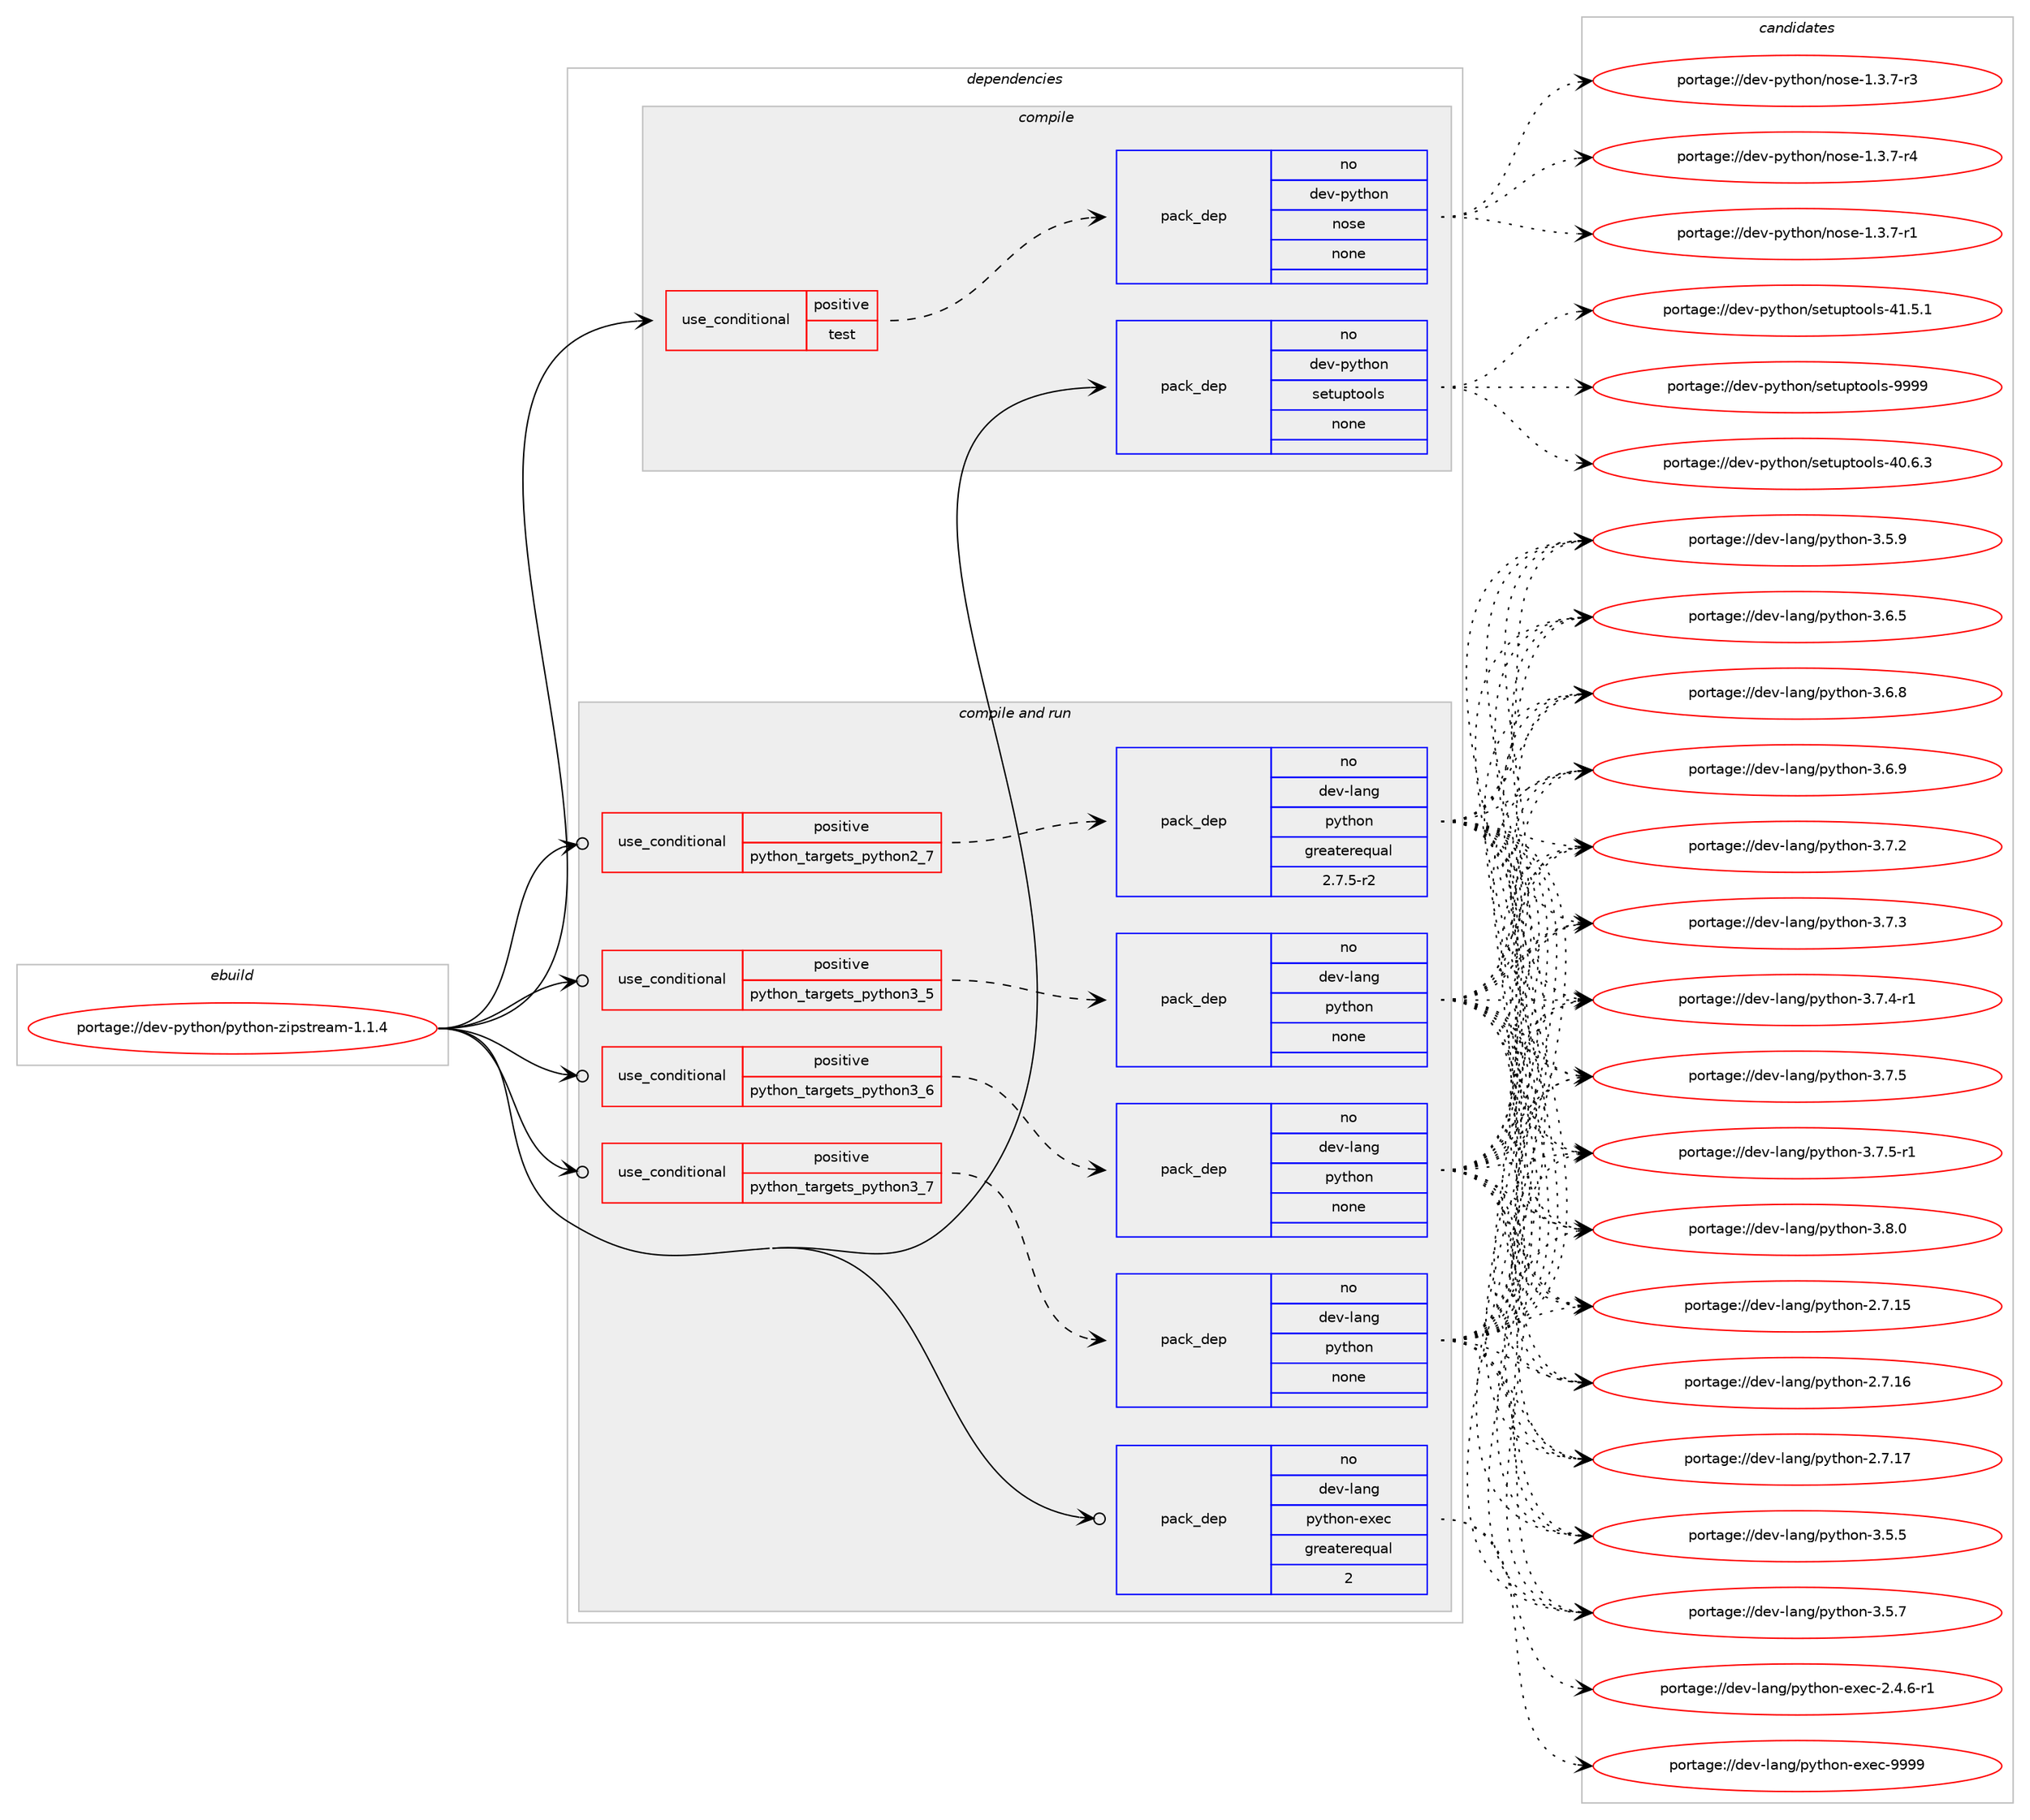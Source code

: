 digraph prolog {

# *************
# Graph options
# *************

newrank=true;
concentrate=true;
compound=true;
graph [rankdir=LR,fontname=Helvetica,fontsize=10,ranksep=1.5];#, ranksep=2.5, nodesep=0.2];
edge  [arrowhead=vee];
node  [fontname=Helvetica,fontsize=10];

# **********
# The ebuild
# **********

subgraph cluster_leftcol {
color=gray;
rank=same;
label=<<i>ebuild</i>>;
id [label="portage://dev-python/python-zipstream-1.1.4", color=red, width=4, href="../dev-python/python-zipstream-1.1.4.svg"];
}

# ****************
# The dependencies
# ****************

subgraph cluster_midcol {
color=gray;
label=<<i>dependencies</i>>;
subgraph cluster_compile {
fillcolor="#eeeeee";
style=filled;
label=<<i>compile</i>>;
subgraph cond37331 {
dependency168376 [label=<<TABLE BORDER="0" CELLBORDER="1" CELLSPACING="0" CELLPADDING="4"><TR><TD ROWSPAN="3" CELLPADDING="10">use_conditional</TD></TR><TR><TD>positive</TD></TR><TR><TD>test</TD></TR></TABLE>>, shape=none, color=red];
subgraph pack127651 {
dependency168377 [label=<<TABLE BORDER="0" CELLBORDER="1" CELLSPACING="0" CELLPADDING="4" WIDTH="220"><TR><TD ROWSPAN="6" CELLPADDING="30">pack_dep</TD></TR><TR><TD WIDTH="110">no</TD></TR><TR><TD>dev-python</TD></TR><TR><TD>nose</TD></TR><TR><TD>none</TD></TR><TR><TD></TD></TR></TABLE>>, shape=none, color=blue];
}
dependency168376:e -> dependency168377:w [weight=20,style="dashed",arrowhead="vee"];
}
id:e -> dependency168376:w [weight=20,style="solid",arrowhead="vee"];
subgraph pack127652 {
dependency168378 [label=<<TABLE BORDER="0" CELLBORDER="1" CELLSPACING="0" CELLPADDING="4" WIDTH="220"><TR><TD ROWSPAN="6" CELLPADDING="30">pack_dep</TD></TR><TR><TD WIDTH="110">no</TD></TR><TR><TD>dev-python</TD></TR><TR><TD>setuptools</TD></TR><TR><TD>none</TD></TR><TR><TD></TD></TR></TABLE>>, shape=none, color=blue];
}
id:e -> dependency168378:w [weight=20,style="solid",arrowhead="vee"];
}
subgraph cluster_compileandrun {
fillcolor="#eeeeee";
style=filled;
label=<<i>compile and run</i>>;
subgraph cond37332 {
dependency168379 [label=<<TABLE BORDER="0" CELLBORDER="1" CELLSPACING="0" CELLPADDING="4"><TR><TD ROWSPAN="3" CELLPADDING="10">use_conditional</TD></TR><TR><TD>positive</TD></TR><TR><TD>python_targets_python2_7</TD></TR></TABLE>>, shape=none, color=red];
subgraph pack127653 {
dependency168380 [label=<<TABLE BORDER="0" CELLBORDER="1" CELLSPACING="0" CELLPADDING="4" WIDTH="220"><TR><TD ROWSPAN="6" CELLPADDING="30">pack_dep</TD></TR><TR><TD WIDTH="110">no</TD></TR><TR><TD>dev-lang</TD></TR><TR><TD>python</TD></TR><TR><TD>greaterequal</TD></TR><TR><TD>2.7.5-r2</TD></TR></TABLE>>, shape=none, color=blue];
}
dependency168379:e -> dependency168380:w [weight=20,style="dashed",arrowhead="vee"];
}
id:e -> dependency168379:w [weight=20,style="solid",arrowhead="odotvee"];
subgraph cond37333 {
dependency168381 [label=<<TABLE BORDER="0" CELLBORDER="1" CELLSPACING="0" CELLPADDING="4"><TR><TD ROWSPAN="3" CELLPADDING="10">use_conditional</TD></TR><TR><TD>positive</TD></TR><TR><TD>python_targets_python3_5</TD></TR></TABLE>>, shape=none, color=red];
subgraph pack127654 {
dependency168382 [label=<<TABLE BORDER="0" CELLBORDER="1" CELLSPACING="0" CELLPADDING="4" WIDTH="220"><TR><TD ROWSPAN="6" CELLPADDING="30">pack_dep</TD></TR><TR><TD WIDTH="110">no</TD></TR><TR><TD>dev-lang</TD></TR><TR><TD>python</TD></TR><TR><TD>none</TD></TR><TR><TD></TD></TR></TABLE>>, shape=none, color=blue];
}
dependency168381:e -> dependency168382:w [weight=20,style="dashed",arrowhead="vee"];
}
id:e -> dependency168381:w [weight=20,style="solid",arrowhead="odotvee"];
subgraph cond37334 {
dependency168383 [label=<<TABLE BORDER="0" CELLBORDER="1" CELLSPACING="0" CELLPADDING="4"><TR><TD ROWSPAN="3" CELLPADDING="10">use_conditional</TD></TR><TR><TD>positive</TD></TR><TR><TD>python_targets_python3_6</TD></TR></TABLE>>, shape=none, color=red];
subgraph pack127655 {
dependency168384 [label=<<TABLE BORDER="0" CELLBORDER="1" CELLSPACING="0" CELLPADDING="4" WIDTH="220"><TR><TD ROWSPAN="6" CELLPADDING="30">pack_dep</TD></TR><TR><TD WIDTH="110">no</TD></TR><TR><TD>dev-lang</TD></TR><TR><TD>python</TD></TR><TR><TD>none</TD></TR><TR><TD></TD></TR></TABLE>>, shape=none, color=blue];
}
dependency168383:e -> dependency168384:w [weight=20,style="dashed",arrowhead="vee"];
}
id:e -> dependency168383:w [weight=20,style="solid",arrowhead="odotvee"];
subgraph cond37335 {
dependency168385 [label=<<TABLE BORDER="0" CELLBORDER="1" CELLSPACING="0" CELLPADDING="4"><TR><TD ROWSPAN="3" CELLPADDING="10">use_conditional</TD></TR><TR><TD>positive</TD></TR><TR><TD>python_targets_python3_7</TD></TR></TABLE>>, shape=none, color=red];
subgraph pack127656 {
dependency168386 [label=<<TABLE BORDER="0" CELLBORDER="1" CELLSPACING="0" CELLPADDING="4" WIDTH="220"><TR><TD ROWSPAN="6" CELLPADDING="30">pack_dep</TD></TR><TR><TD WIDTH="110">no</TD></TR><TR><TD>dev-lang</TD></TR><TR><TD>python</TD></TR><TR><TD>none</TD></TR><TR><TD></TD></TR></TABLE>>, shape=none, color=blue];
}
dependency168385:e -> dependency168386:w [weight=20,style="dashed",arrowhead="vee"];
}
id:e -> dependency168385:w [weight=20,style="solid",arrowhead="odotvee"];
subgraph pack127657 {
dependency168387 [label=<<TABLE BORDER="0" CELLBORDER="1" CELLSPACING="0" CELLPADDING="4" WIDTH="220"><TR><TD ROWSPAN="6" CELLPADDING="30">pack_dep</TD></TR><TR><TD WIDTH="110">no</TD></TR><TR><TD>dev-lang</TD></TR><TR><TD>python-exec</TD></TR><TR><TD>greaterequal</TD></TR><TR><TD>2</TD></TR></TABLE>>, shape=none, color=blue];
}
id:e -> dependency168387:w [weight=20,style="solid",arrowhead="odotvee"];
}
subgraph cluster_run {
fillcolor="#eeeeee";
style=filled;
label=<<i>run</i>>;
}
}

# **************
# The candidates
# **************

subgraph cluster_choices {
rank=same;
color=gray;
label=<<i>candidates</i>>;

subgraph choice127651 {
color=black;
nodesep=1;
choiceportage10010111845112121116104111110471101111151014549465146554511449 [label="portage://dev-python/nose-1.3.7-r1", color=red, width=4,href="../dev-python/nose-1.3.7-r1.svg"];
choiceportage10010111845112121116104111110471101111151014549465146554511451 [label="portage://dev-python/nose-1.3.7-r3", color=red, width=4,href="../dev-python/nose-1.3.7-r3.svg"];
choiceportage10010111845112121116104111110471101111151014549465146554511452 [label="portage://dev-python/nose-1.3.7-r4", color=red, width=4,href="../dev-python/nose-1.3.7-r4.svg"];
dependency168377:e -> choiceportage10010111845112121116104111110471101111151014549465146554511449:w [style=dotted,weight="100"];
dependency168377:e -> choiceportage10010111845112121116104111110471101111151014549465146554511451:w [style=dotted,weight="100"];
dependency168377:e -> choiceportage10010111845112121116104111110471101111151014549465146554511452:w [style=dotted,weight="100"];
}
subgraph choice127652 {
color=black;
nodesep=1;
choiceportage100101118451121211161041111104711510111611711211611111110811545524846544651 [label="portage://dev-python/setuptools-40.6.3", color=red, width=4,href="../dev-python/setuptools-40.6.3.svg"];
choiceportage100101118451121211161041111104711510111611711211611111110811545524946534649 [label="portage://dev-python/setuptools-41.5.1", color=red, width=4,href="../dev-python/setuptools-41.5.1.svg"];
choiceportage10010111845112121116104111110471151011161171121161111111081154557575757 [label="portage://dev-python/setuptools-9999", color=red, width=4,href="../dev-python/setuptools-9999.svg"];
dependency168378:e -> choiceportage100101118451121211161041111104711510111611711211611111110811545524846544651:w [style=dotted,weight="100"];
dependency168378:e -> choiceportage100101118451121211161041111104711510111611711211611111110811545524946534649:w [style=dotted,weight="100"];
dependency168378:e -> choiceportage10010111845112121116104111110471151011161171121161111111081154557575757:w [style=dotted,weight="100"];
}
subgraph choice127653 {
color=black;
nodesep=1;
choiceportage10010111845108971101034711212111610411111045504655464953 [label="portage://dev-lang/python-2.7.15", color=red, width=4,href="../dev-lang/python-2.7.15.svg"];
choiceportage10010111845108971101034711212111610411111045504655464954 [label="portage://dev-lang/python-2.7.16", color=red, width=4,href="../dev-lang/python-2.7.16.svg"];
choiceportage10010111845108971101034711212111610411111045504655464955 [label="portage://dev-lang/python-2.7.17", color=red, width=4,href="../dev-lang/python-2.7.17.svg"];
choiceportage100101118451089711010347112121116104111110455146534653 [label="portage://dev-lang/python-3.5.5", color=red, width=4,href="../dev-lang/python-3.5.5.svg"];
choiceportage100101118451089711010347112121116104111110455146534655 [label="portage://dev-lang/python-3.5.7", color=red, width=4,href="../dev-lang/python-3.5.7.svg"];
choiceportage100101118451089711010347112121116104111110455146534657 [label="portage://dev-lang/python-3.5.9", color=red, width=4,href="../dev-lang/python-3.5.9.svg"];
choiceportage100101118451089711010347112121116104111110455146544653 [label="portage://dev-lang/python-3.6.5", color=red, width=4,href="../dev-lang/python-3.6.5.svg"];
choiceportage100101118451089711010347112121116104111110455146544656 [label="portage://dev-lang/python-3.6.8", color=red, width=4,href="../dev-lang/python-3.6.8.svg"];
choiceportage100101118451089711010347112121116104111110455146544657 [label="portage://dev-lang/python-3.6.9", color=red, width=4,href="../dev-lang/python-3.6.9.svg"];
choiceportage100101118451089711010347112121116104111110455146554650 [label="portage://dev-lang/python-3.7.2", color=red, width=4,href="../dev-lang/python-3.7.2.svg"];
choiceportage100101118451089711010347112121116104111110455146554651 [label="portage://dev-lang/python-3.7.3", color=red, width=4,href="../dev-lang/python-3.7.3.svg"];
choiceportage1001011184510897110103471121211161041111104551465546524511449 [label="portage://dev-lang/python-3.7.4-r1", color=red, width=4,href="../dev-lang/python-3.7.4-r1.svg"];
choiceportage100101118451089711010347112121116104111110455146554653 [label="portage://dev-lang/python-3.7.5", color=red, width=4,href="../dev-lang/python-3.7.5.svg"];
choiceportage1001011184510897110103471121211161041111104551465546534511449 [label="portage://dev-lang/python-3.7.5-r1", color=red, width=4,href="../dev-lang/python-3.7.5-r1.svg"];
choiceportage100101118451089711010347112121116104111110455146564648 [label="portage://dev-lang/python-3.8.0", color=red, width=4,href="../dev-lang/python-3.8.0.svg"];
dependency168380:e -> choiceportage10010111845108971101034711212111610411111045504655464953:w [style=dotted,weight="100"];
dependency168380:e -> choiceportage10010111845108971101034711212111610411111045504655464954:w [style=dotted,weight="100"];
dependency168380:e -> choiceportage10010111845108971101034711212111610411111045504655464955:w [style=dotted,weight="100"];
dependency168380:e -> choiceportage100101118451089711010347112121116104111110455146534653:w [style=dotted,weight="100"];
dependency168380:e -> choiceportage100101118451089711010347112121116104111110455146534655:w [style=dotted,weight="100"];
dependency168380:e -> choiceportage100101118451089711010347112121116104111110455146534657:w [style=dotted,weight="100"];
dependency168380:e -> choiceportage100101118451089711010347112121116104111110455146544653:w [style=dotted,weight="100"];
dependency168380:e -> choiceportage100101118451089711010347112121116104111110455146544656:w [style=dotted,weight="100"];
dependency168380:e -> choiceportage100101118451089711010347112121116104111110455146544657:w [style=dotted,weight="100"];
dependency168380:e -> choiceportage100101118451089711010347112121116104111110455146554650:w [style=dotted,weight="100"];
dependency168380:e -> choiceportage100101118451089711010347112121116104111110455146554651:w [style=dotted,weight="100"];
dependency168380:e -> choiceportage1001011184510897110103471121211161041111104551465546524511449:w [style=dotted,weight="100"];
dependency168380:e -> choiceportage100101118451089711010347112121116104111110455146554653:w [style=dotted,weight="100"];
dependency168380:e -> choiceportage1001011184510897110103471121211161041111104551465546534511449:w [style=dotted,weight="100"];
dependency168380:e -> choiceportage100101118451089711010347112121116104111110455146564648:w [style=dotted,weight="100"];
}
subgraph choice127654 {
color=black;
nodesep=1;
choiceportage10010111845108971101034711212111610411111045504655464953 [label="portage://dev-lang/python-2.7.15", color=red, width=4,href="../dev-lang/python-2.7.15.svg"];
choiceportage10010111845108971101034711212111610411111045504655464954 [label="portage://dev-lang/python-2.7.16", color=red, width=4,href="../dev-lang/python-2.7.16.svg"];
choiceportage10010111845108971101034711212111610411111045504655464955 [label="portage://dev-lang/python-2.7.17", color=red, width=4,href="../dev-lang/python-2.7.17.svg"];
choiceportage100101118451089711010347112121116104111110455146534653 [label="portage://dev-lang/python-3.5.5", color=red, width=4,href="../dev-lang/python-3.5.5.svg"];
choiceportage100101118451089711010347112121116104111110455146534655 [label="portage://dev-lang/python-3.5.7", color=red, width=4,href="../dev-lang/python-3.5.7.svg"];
choiceportage100101118451089711010347112121116104111110455146534657 [label="portage://dev-lang/python-3.5.9", color=red, width=4,href="../dev-lang/python-3.5.9.svg"];
choiceportage100101118451089711010347112121116104111110455146544653 [label="portage://dev-lang/python-3.6.5", color=red, width=4,href="../dev-lang/python-3.6.5.svg"];
choiceportage100101118451089711010347112121116104111110455146544656 [label="portage://dev-lang/python-3.6.8", color=red, width=4,href="../dev-lang/python-3.6.8.svg"];
choiceportage100101118451089711010347112121116104111110455146544657 [label="portage://dev-lang/python-3.6.9", color=red, width=4,href="../dev-lang/python-3.6.9.svg"];
choiceportage100101118451089711010347112121116104111110455146554650 [label="portage://dev-lang/python-3.7.2", color=red, width=4,href="../dev-lang/python-3.7.2.svg"];
choiceportage100101118451089711010347112121116104111110455146554651 [label="portage://dev-lang/python-3.7.3", color=red, width=4,href="../dev-lang/python-3.7.3.svg"];
choiceportage1001011184510897110103471121211161041111104551465546524511449 [label="portage://dev-lang/python-3.7.4-r1", color=red, width=4,href="../dev-lang/python-3.7.4-r1.svg"];
choiceportage100101118451089711010347112121116104111110455146554653 [label="portage://dev-lang/python-3.7.5", color=red, width=4,href="../dev-lang/python-3.7.5.svg"];
choiceportage1001011184510897110103471121211161041111104551465546534511449 [label="portage://dev-lang/python-3.7.5-r1", color=red, width=4,href="../dev-lang/python-3.7.5-r1.svg"];
choiceportage100101118451089711010347112121116104111110455146564648 [label="portage://dev-lang/python-3.8.0", color=red, width=4,href="../dev-lang/python-3.8.0.svg"];
dependency168382:e -> choiceportage10010111845108971101034711212111610411111045504655464953:w [style=dotted,weight="100"];
dependency168382:e -> choiceportage10010111845108971101034711212111610411111045504655464954:w [style=dotted,weight="100"];
dependency168382:e -> choiceportage10010111845108971101034711212111610411111045504655464955:w [style=dotted,weight="100"];
dependency168382:e -> choiceportage100101118451089711010347112121116104111110455146534653:w [style=dotted,weight="100"];
dependency168382:e -> choiceportage100101118451089711010347112121116104111110455146534655:w [style=dotted,weight="100"];
dependency168382:e -> choiceportage100101118451089711010347112121116104111110455146534657:w [style=dotted,weight="100"];
dependency168382:e -> choiceportage100101118451089711010347112121116104111110455146544653:w [style=dotted,weight="100"];
dependency168382:e -> choiceportage100101118451089711010347112121116104111110455146544656:w [style=dotted,weight="100"];
dependency168382:e -> choiceportage100101118451089711010347112121116104111110455146544657:w [style=dotted,weight="100"];
dependency168382:e -> choiceportage100101118451089711010347112121116104111110455146554650:w [style=dotted,weight="100"];
dependency168382:e -> choiceportage100101118451089711010347112121116104111110455146554651:w [style=dotted,weight="100"];
dependency168382:e -> choiceportage1001011184510897110103471121211161041111104551465546524511449:w [style=dotted,weight="100"];
dependency168382:e -> choiceportage100101118451089711010347112121116104111110455146554653:w [style=dotted,weight="100"];
dependency168382:e -> choiceportage1001011184510897110103471121211161041111104551465546534511449:w [style=dotted,weight="100"];
dependency168382:e -> choiceportage100101118451089711010347112121116104111110455146564648:w [style=dotted,weight="100"];
}
subgraph choice127655 {
color=black;
nodesep=1;
choiceportage10010111845108971101034711212111610411111045504655464953 [label="portage://dev-lang/python-2.7.15", color=red, width=4,href="../dev-lang/python-2.7.15.svg"];
choiceportage10010111845108971101034711212111610411111045504655464954 [label="portage://dev-lang/python-2.7.16", color=red, width=4,href="../dev-lang/python-2.7.16.svg"];
choiceportage10010111845108971101034711212111610411111045504655464955 [label="portage://dev-lang/python-2.7.17", color=red, width=4,href="../dev-lang/python-2.7.17.svg"];
choiceportage100101118451089711010347112121116104111110455146534653 [label="portage://dev-lang/python-3.5.5", color=red, width=4,href="../dev-lang/python-3.5.5.svg"];
choiceportage100101118451089711010347112121116104111110455146534655 [label="portage://dev-lang/python-3.5.7", color=red, width=4,href="../dev-lang/python-3.5.7.svg"];
choiceportage100101118451089711010347112121116104111110455146534657 [label="portage://dev-lang/python-3.5.9", color=red, width=4,href="../dev-lang/python-3.5.9.svg"];
choiceportage100101118451089711010347112121116104111110455146544653 [label="portage://dev-lang/python-3.6.5", color=red, width=4,href="../dev-lang/python-3.6.5.svg"];
choiceportage100101118451089711010347112121116104111110455146544656 [label="portage://dev-lang/python-3.6.8", color=red, width=4,href="../dev-lang/python-3.6.8.svg"];
choiceportage100101118451089711010347112121116104111110455146544657 [label="portage://dev-lang/python-3.6.9", color=red, width=4,href="../dev-lang/python-3.6.9.svg"];
choiceportage100101118451089711010347112121116104111110455146554650 [label="portage://dev-lang/python-3.7.2", color=red, width=4,href="../dev-lang/python-3.7.2.svg"];
choiceportage100101118451089711010347112121116104111110455146554651 [label="portage://dev-lang/python-3.7.3", color=red, width=4,href="../dev-lang/python-3.7.3.svg"];
choiceportage1001011184510897110103471121211161041111104551465546524511449 [label="portage://dev-lang/python-3.7.4-r1", color=red, width=4,href="../dev-lang/python-3.7.4-r1.svg"];
choiceportage100101118451089711010347112121116104111110455146554653 [label="portage://dev-lang/python-3.7.5", color=red, width=4,href="../dev-lang/python-3.7.5.svg"];
choiceportage1001011184510897110103471121211161041111104551465546534511449 [label="portage://dev-lang/python-3.7.5-r1", color=red, width=4,href="../dev-lang/python-3.7.5-r1.svg"];
choiceportage100101118451089711010347112121116104111110455146564648 [label="portage://dev-lang/python-3.8.0", color=red, width=4,href="../dev-lang/python-3.8.0.svg"];
dependency168384:e -> choiceportage10010111845108971101034711212111610411111045504655464953:w [style=dotted,weight="100"];
dependency168384:e -> choiceportage10010111845108971101034711212111610411111045504655464954:w [style=dotted,weight="100"];
dependency168384:e -> choiceportage10010111845108971101034711212111610411111045504655464955:w [style=dotted,weight="100"];
dependency168384:e -> choiceportage100101118451089711010347112121116104111110455146534653:w [style=dotted,weight="100"];
dependency168384:e -> choiceportage100101118451089711010347112121116104111110455146534655:w [style=dotted,weight="100"];
dependency168384:e -> choiceportage100101118451089711010347112121116104111110455146534657:w [style=dotted,weight="100"];
dependency168384:e -> choiceportage100101118451089711010347112121116104111110455146544653:w [style=dotted,weight="100"];
dependency168384:e -> choiceportage100101118451089711010347112121116104111110455146544656:w [style=dotted,weight="100"];
dependency168384:e -> choiceportage100101118451089711010347112121116104111110455146544657:w [style=dotted,weight="100"];
dependency168384:e -> choiceportage100101118451089711010347112121116104111110455146554650:w [style=dotted,weight="100"];
dependency168384:e -> choiceportage100101118451089711010347112121116104111110455146554651:w [style=dotted,weight="100"];
dependency168384:e -> choiceportage1001011184510897110103471121211161041111104551465546524511449:w [style=dotted,weight="100"];
dependency168384:e -> choiceportage100101118451089711010347112121116104111110455146554653:w [style=dotted,weight="100"];
dependency168384:e -> choiceportage1001011184510897110103471121211161041111104551465546534511449:w [style=dotted,weight="100"];
dependency168384:e -> choiceportage100101118451089711010347112121116104111110455146564648:w [style=dotted,weight="100"];
}
subgraph choice127656 {
color=black;
nodesep=1;
choiceportage10010111845108971101034711212111610411111045504655464953 [label="portage://dev-lang/python-2.7.15", color=red, width=4,href="../dev-lang/python-2.7.15.svg"];
choiceportage10010111845108971101034711212111610411111045504655464954 [label="portage://dev-lang/python-2.7.16", color=red, width=4,href="../dev-lang/python-2.7.16.svg"];
choiceportage10010111845108971101034711212111610411111045504655464955 [label="portage://dev-lang/python-2.7.17", color=red, width=4,href="../dev-lang/python-2.7.17.svg"];
choiceportage100101118451089711010347112121116104111110455146534653 [label="portage://dev-lang/python-3.5.5", color=red, width=4,href="../dev-lang/python-3.5.5.svg"];
choiceportage100101118451089711010347112121116104111110455146534655 [label="portage://dev-lang/python-3.5.7", color=red, width=4,href="../dev-lang/python-3.5.7.svg"];
choiceportage100101118451089711010347112121116104111110455146534657 [label="portage://dev-lang/python-3.5.9", color=red, width=4,href="../dev-lang/python-3.5.9.svg"];
choiceportage100101118451089711010347112121116104111110455146544653 [label="portage://dev-lang/python-3.6.5", color=red, width=4,href="../dev-lang/python-3.6.5.svg"];
choiceportage100101118451089711010347112121116104111110455146544656 [label="portage://dev-lang/python-3.6.8", color=red, width=4,href="../dev-lang/python-3.6.8.svg"];
choiceportage100101118451089711010347112121116104111110455146544657 [label="portage://dev-lang/python-3.6.9", color=red, width=4,href="../dev-lang/python-3.6.9.svg"];
choiceportage100101118451089711010347112121116104111110455146554650 [label="portage://dev-lang/python-3.7.2", color=red, width=4,href="../dev-lang/python-3.7.2.svg"];
choiceportage100101118451089711010347112121116104111110455146554651 [label="portage://dev-lang/python-3.7.3", color=red, width=4,href="../dev-lang/python-3.7.3.svg"];
choiceportage1001011184510897110103471121211161041111104551465546524511449 [label="portage://dev-lang/python-3.7.4-r1", color=red, width=4,href="../dev-lang/python-3.7.4-r1.svg"];
choiceportage100101118451089711010347112121116104111110455146554653 [label="portage://dev-lang/python-3.7.5", color=red, width=4,href="../dev-lang/python-3.7.5.svg"];
choiceportage1001011184510897110103471121211161041111104551465546534511449 [label="portage://dev-lang/python-3.7.5-r1", color=red, width=4,href="../dev-lang/python-3.7.5-r1.svg"];
choiceportage100101118451089711010347112121116104111110455146564648 [label="portage://dev-lang/python-3.8.0", color=red, width=4,href="../dev-lang/python-3.8.0.svg"];
dependency168386:e -> choiceportage10010111845108971101034711212111610411111045504655464953:w [style=dotted,weight="100"];
dependency168386:e -> choiceportage10010111845108971101034711212111610411111045504655464954:w [style=dotted,weight="100"];
dependency168386:e -> choiceportage10010111845108971101034711212111610411111045504655464955:w [style=dotted,weight="100"];
dependency168386:e -> choiceportage100101118451089711010347112121116104111110455146534653:w [style=dotted,weight="100"];
dependency168386:e -> choiceportage100101118451089711010347112121116104111110455146534655:w [style=dotted,weight="100"];
dependency168386:e -> choiceportage100101118451089711010347112121116104111110455146534657:w [style=dotted,weight="100"];
dependency168386:e -> choiceportage100101118451089711010347112121116104111110455146544653:w [style=dotted,weight="100"];
dependency168386:e -> choiceportage100101118451089711010347112121116104111110455146544656:w [style=dotted,weight="100"];
dependency168386:e -> choiceportage100101118451089711010347112121116104111110455146544657:w [style=dotted,weight="100"];
dependency168386:e -> choiceportage100101118451089711010347112121116104111110455146554650:w [style=dotted,weight="100"];
dependency168386:e -> choiceportage100101118451089711010347112121116104111110455146554651:w [style=dotted,weight="100"];
dependency168386:e -> choiceportage1001011184510897110103471121211161041111104551465546524511449:w [style=dotted,weight="100"];
dependency168386:e -> choiceportage100101118451089711010347112121116104111110455146554653:w [style=dotted,weight="100"];
dependency168386:e -> choiceportage1001011184510897110103471121211161041111104551465546534511449:w [style=dotted,weight="100"];
dependency168386:e -> choiceportage100101118451089711010347112121116104111110455146564648:w [style=dotted,weight="100"];
}
subgraph choice127657 {
color=black;
nodesep=1;
choiceportage10010111845108971101034711212111610411111045101120101994550465246544511449 [label="portage://dev-lang/python-exec-2.4.6-r1", color=red, width=4,href="../dev-lang/python-exec-2.4.6-r1.svg"];
choiceportage10010111845108971101034711212111610411111045101120101994557575757 [label="portage://dev-lang/python-exec-9999", color=red, width=4,href="../dev-lang/python-exec-9999.svg"];
dependency168387:e -> choiceportage10010111845108971101034711212111610411111045101120101994550465246544511449:w [style=dotted,weight="100"];
dependency168387:e -> choiceportage10010111845108971101034711212111610411111045101120101994557575757:w [style=dotted,weight="100"];
}
}

}

